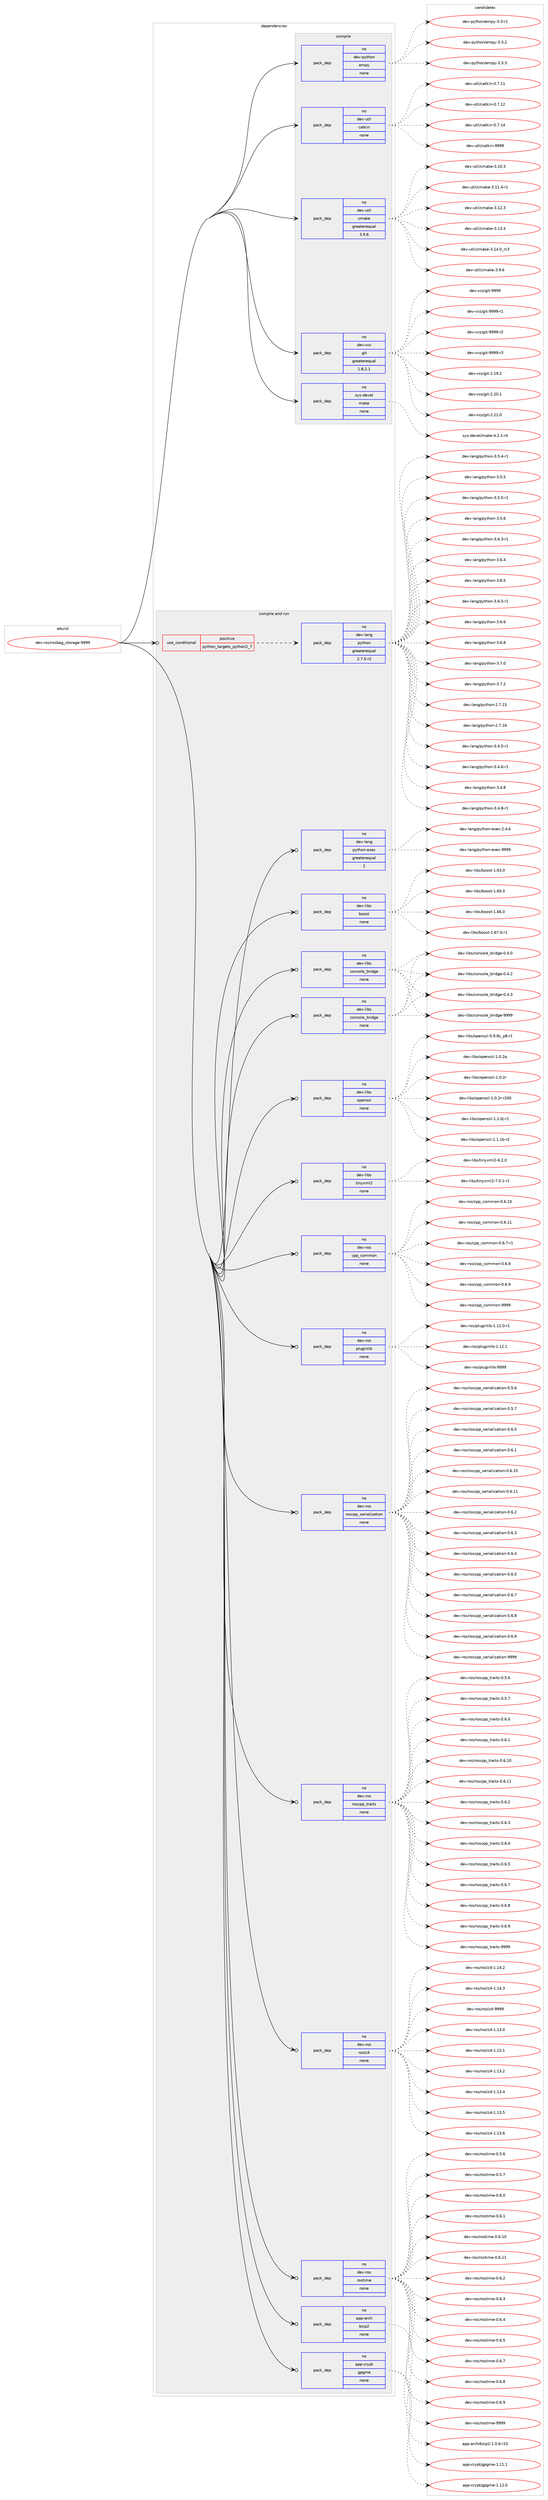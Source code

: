 digraph prolog {

# *************
# Graph options
# *************

newrank=true;
concentrate=true;
compound=true;
graph [rankdir=LR,fontname=Helvetica,fontsize=10,ranksep=1.5];#, ranksep=2.5, nodesep=0.2];
edge  [arrowhead=vee];
node  [fontname=Helvetica,fontsize=10];

# **********
# The ebuild
# **********

subgraph cluster_leftcol {
color=gray;
rank=same;
label=<<i>ebuild</i>>;
id [label="dev-ros/rosbag_storage-9999", color=red, width=4, href="../dev-ros/rosbag_storage-9999.svg"];
}

# ****************
# The dependencies
# ****************

subgraph cluster_midcol {
color=gray;
label=<<i>dependencies</i>>;
subgraph cluster_compile {
fillcolor="#eeeeee";
style=filled;
label=<<i>compile</i>>;
subgraph pack1050766 {
dependency1463818 [label=<<TABLE BORDER="0" CELLBORDER="1" CELLSPACING="0" CELLPADDING="4" WIDTH="220"><TR><TD ROWSPAN="6" CELLPADDING="30">pack_dep</TD></TR><TR><TD WIDTH="110">no</TD></TR><TR><TD>dev-python</TD></TR><TR><TD>empy</TD></TR><TR><TD>none</TD></TR><TR><TD></TD></TR></TABLE>>, shape=none, color=blue];
}
id:e -> dependency1463818:w [weight=20,style="solid",arrowhead="vee"];
subgraph pack1050767 {
dependency1463819 [label=<<TABLE BORDER="0" CELLBORDER="1" CELLSPACING="0" CELLPADDING="4" WIDTH="220"><TR><TD ROWSPAN="6" CELLPADDING="30">pack_dep</TD></TR><TR><TD WIDTH="110">no</TD></TR><TR><TD>dev-util</TD></TR><TR><TD>catkin</TD></TR><TR><TD>none</TD></TR><TR><TD></TD></TR></TABLE>>, shape=none, color=blue];
}
id:e -> dependency1463819:w [weight=20,style="solid",arrowhead="vee"];
subgraph pack1050768 {
dependency1463820 [label=<<TABLE BORDER="0" CELLBORDER="1" CELLSPACING="0" CELLPADDING="4" WIDTH="220"><TR><TD ROWSPAN="6" CELLPADDING="30">pack_dep</TD></TR><TR><TD WIDTH="110">no</TD></TR><TR><TD>dev-util</TD></TR><TR><TD>cmake</TD></TR><TR><TD>greaterequal</TD></TR><TR><TD>3.9.6</TD></TR></TABLE>>, shape=none, color=blue];
}
id:e -> dependency1463820:w [weight=20,style="solid",arrowhead="vee"];
subgraph pack1050769 {
dependency1463821 [label=<<TABLE BORDER="0" CELLBORDER="1" CELLSPACING="0" CELLPADDING="4" WIDTH="220"><TR><TD ROWSPAN="6" CELLPADDING="30">pack_dep</TD></TR><TR><TD WIDTH="110">no</TD></TR><TR><TD>dev-vcs</TD></TR><TR><TD>git</TD></TR><TR><TD>greaterequal</TD></TR><TR><TD>1.8.2.1</TD></TR></TABLE>>, shape=none, color=blue];
}
id:e -> dependency1463821:w [weight=20,style="solid",arrowhead="vee"];
subgraph pack1050770 {
dependency1463822 [label=<<TABLE BORDER="0" CELLBORDER="1" CELLSPACING="0" CELLPADDING="4" WIDTH="220"><TR><TD ROWSPAN="6" CELLPADDING="30">pack_dep</TD></TR><TR><TD WIDTH="110">no</TD></TR><TR><TD>sys-devel</TD></TR><TR><TD>make</TD></TR><TR><TD>none</TD></TR><TR><TD></TD></TR></TABLE>>, shape=none, color=blue];
}
id:e -> dependency1463822:w [weight=20,style="solid",arrowhead="vee"];
}
subgraph cluster_compileandrun {
fillcolor="#eeeeee";
style=filled;
label=<<i>compile and run</i>>;
subgraph cond389662 {
dependency1463823 [label=<<TABLE BORDER="0" CELLBORDER="1" CELLSPACING="0" CELLPADDING="4"><TR><TD ROWSPAN="3" CELLPADDING="10">use_conditional</TD></TR><TR><TD>positive</TD></TR><TR><TD>python_targets_python2_7</TD></TR></TABLE>>, shape=none, color=red];
subgraph pack1050771 {
dependency1463824 [label=<<TABLE BORDER="0" CELLBORDER="1" CELLSPACING="0" CELLPADDING="4" WIDTH="220"><TR><TD ROWSPAN="6" CELLPADDING="30">pack_dep</TD></TR><TR><TD WIDTH="110">no</TD></TR><TR><TD>dev-lang</TD></TR><TR><TD>python</TD></TR><TR><TD>greaterequal</TD></TR><TR><TD>2.7.5-r2</TD></TR></TABLE>>, shape=none, color=blue];
}
dependency1463823:e -> dependency1463824:w [weight=20,style="dashed",arrowhead="vee"];
}
id:e -> dependency1463823:w [weight=20,style="solid",arrowhead="odotvee"];
subgraph pack1050772 {
dependency1463825 [label=<<TABLE BORDER="0" CELLBORDER="1" CELLSPACING="0" CELLPADDING="4" WIDTH="220"><TR><TD ROWSPAN="6" CELLPADDING="30">pack_dep</TD></TR><TR><TD WIDTH="110">no</TD></TR><TR><TD>app-arch</TD></TR><TR><TD>bzip2</TD></TR><TR><TD>none</TD></TR><TR><TD></TD></TR></TABLE>>, shape=none, color=blue];
}
id:e -> dependency1463825:w [weight=20,style="solid",arrowhead="odotvee"];
subgraph pack1050773 {
dependency1463826 [label=<<TABLE BORDER="0" CELLBORDER="1" CELLSPACING="0" CELLPADDING="4" WIDTH="220"><TR><TD ROWSPAN="6" CELLPADDING="30">pack_dep</TD></TR><TR><TD WIDTH="110">no</TD></TR><TR><TD>app-crypt</TD></TR><TR><TD>gpgme</TD></TR><TR><TD>none</TD></TR><TR><TD></TD></TR></TABLE>>, shape=none, color=blue];
}
id:e -> dependency1463826:w [weight=20,style="solid",arrowhead="odotvee"];
subgraph pack1050774 {
dependency1463827 [label=<<TABLE BORDER="0" CELLBORDER="1" CELLSPACING="0" CELLPADDING="4" WIDTH="220"><TR><TD ROWSPAN="6" CELLPADDING="30">pack_dep</TD></TR><TR><TD WIDTH="110">no</TD></TR><TR><TD>dev-lang</TD></TR><TR><TD>python-exec</TD></TR><TR><TD>greaterequal</TD></TR><TR><TD>2</TD></TR></TABLE>>, shape=none, color=blue];
}
id:e -> dependency1463827:w [weight=20,style="solid",arrowhead="odotvee"];
subgraph pack1050775 {
dependency1463828 [label=<<TABLE BORDER="0" CELLBORDER="1" CELLSPACING="0" CELLPADDING="4" WIDTH="220"><TR><TD ROWSPAN="6" CELLPADDING="30">pack_dep</TD></TR><TR><TD WIDTH="110">no</TD></TR><TR><TD>dev-libs</TD></TR><TR><TD>boost</TD></TR><TR><TD>none</TD></TR><TR><TD></TD></TR></TABLE>>, shape=none, color=blue];
}
id:e -> dependency1463828:w [weight=20,style="solid",arrowhead="odotvee"];
subgraph pack1050776 {
dependency1463829 [label=<<TABLE BORDER="0" CELLBORDER="1" CELLSPACING="0" CELLPADDING="4" WIDTH="220"><TR><TD ROWSPAN="6" CELLPADDING="30">pack_dep</TD></TR><TR><TD WIDTH="110">no</TD></TR><TR><TD>dev-libs</TD></TR><TR><TD>console_bridge</TD></TR><TR><TD>none</TD></TR><TR><TD></TD></TR></TABLE>>, shape=none, color=blue];
}
id:e -> dependency1463829:w [weight=20,style="solid",arrowhead="odotvee"];
subgraph pack1050777 {
dependency1463830 [label=<<TABLE BORDER="0" CELLBORDER="1" CELLSPACING="0" CELLPADDING="4" WIDTH="220"><TR><TD ROWSPAN="6" CELLPADDING="30">pack_dep</TD></TR><TR><TD WIDTH="110">no</TD></TR><TR><TD>dev-libs</TD></TR><TR><TD>console_bridge</TD></TR><TR><TD>none</TD></TR><TR><TD></TD></TR></TABLE>>, shape=none, color=blue];
}
id:e -> dependency1463830:w [weight=20,style="solid",arrowhead="odotvee"];
subgraph pack1050778 {
dependency1463831 [label=<<TABLE BORDER="0" CELLBORDER="1" CELLSPACING="0" CELLPADDING="4" WIDTH="220"><TR><TD ROWSPAN="6" CELLPADDING="30">pack_dep</TD></TR><TR><TD WIDTH="110">no</TD></TR><TR><TD>dev-libs</TD></TR><TR><TD>openssl</TD></TR><TR><TD>none</TD></TR><TR><TD></TD></TR></TABLE>>, shape=none, color=blue];
}
id:e -> dependency1463831:w [weight=20,style="solid",arrowhead="odotvee"];
subgraph pack1050779 {
dependency1463832 [label=<<TABLE BORDER="0" CELLBORDER="1" CELLSPACING="0" CELLPADDING="4" WIDTH="220"><TR><TD ROWSPAN="6" CELLPADDING="30">pack_dep</TD></TR><TR><TD WIDTH="110">no</TD></TR><TR><TD>dev-libs</TD></TR><TR><TD>tinyxml2</TD></TR><TR><TD>none</TD></TR><TR><TD></TD></TR></TABLE>>, shape=none, color=blue];
}
id:e -> dependency1463832:w [weight=20,style="solid",arrowhead="odotvee"];
subgraph pack1050780 {
dependency1463833 [label=<<TABLE BORDER="0" CELLBORDER="1" CELLSPACING="0" CELLPADDING="4" WIDTH="220"><TR><TD ROWSPAN="6" CELLPADDING="30">pack_dep</TD></TR><TR><TD WIDTH="110">no</TD></TR><TR><TD>dev-ros</TD></TR><TR><TD>cpp_common</TD></TR><TR><TD>none</TD></TR><TR><TD></TD></TR></TABLE>>, shape=none, color=blue];
}
id:e -> dependency1463833:w [weight=20,style="solid",arrowhead="odotvee"];
subgraph pack1050781 {
dependency1463834 [label=<<TABLE BORDER="0" CELLBORDER="1" CELLSPACING="0" CELLPADDING="4" WIDTH="220"><TR><TD ROWSPAN="6" CELLPADDING="30">pack_dep</TD></TR><TR><TD WIDTH="110">no</TD></TR><TR><TD>dev-ros</TD></TR><TR><TD>pluginlib</TD></TR><TR><TD>none</TD></TR><TR><TD></TD></TR></TABLE>>, shape=none, color=blue];
}
id:e -> dependency1463834:w [weight=20,style="solid",arrowhead="odotvee"];
subgraph pack1050782 {
dependency1463835 [label=<<TABLE BORDER="0" CELLBORDER="1" CELLSPACING="0" CELLPADDING="4" WIDTH="220"><TR><TD ROWSPAN="6" CELLPADDING="30">pack_dep</TD></TR><TR><TD WIDTH="110">no</TD></TR><TR><TD>dev-ros</TD></TR><TR><TD>roscpp_serialization</TD></TR><TR><TD>none</TD></TR><TR><TD></TD></TR></TABLE>>, shape=none, color=blue];
}
id:e -> dependency1463835:w [weight=20,style="solid",arrowhead="odotvee"];
subgraph pack1050783 {
dependency1463836 [label=<<TABLE BORDER="0" CELLBORDER="1" CELLSPACING="0" CELLPADDING="4" WIDTH="220"><TR><TD ROWSPAN="6" CELLPADDING="30">pack_dep</TD></TR><TR><TD WIDTH="110">no</TD></TR><TR><TD>dev-ros</TD></TR><TR><TD>roscpp_traits</TD></TR><TR><TD>none</TD></TR><TR><TD></TD></TR></TABLE>>, shape=none, color=blue];
}
id:e -> dependency1463836:w [weight=20,style="solid",arrowhead="odotvee"];
subgraph pack1050784 {
dependency1463837 [label=<<TABLE BORDER="0" CELLBORDER="1" CELLSPACING="0" CELLPADDING="4" WIDTH="220"><TR><TD ROWSPAN="6" CELLPADDING="30">pack_dep</TD></TR><TR><TD WIDTH="110">no</TD></TR><TR><TD>dev-ros</TD></TR><TR><TD>roslz4</TD></TR><TR><TD>none</TD></TR><TR><TD></TD></TR></TABLE>>, shape=none, color=blue];
}
id:e -> dependency1463837:w [weight=20,style="solid",arrowhead="odotvee"];
subgraph pack1050785 {
dependency1463838 [label=<<TABLE BORDER="0" CELLBORDER="1" CELLSPACING="0" CELLPADDING="4" WIDTH="220"><TR><TD ROWSPAN="6" CELLPADDING="30">pack_dep</TD></TR><TR><TD WIDTH="110">no</TD></TR><TR><TD>dev-ros</TD></TR><TR><TD>rostime</TD></TR><TR><TD>none</TD></TR><TR><TD></TD></TR></TABLE>>, shape=none, color=blue];
}
id:e -> dependency1463838:w [weight=20,style="solid",arrowhead="odotvee"];
}
subgraph cluster_run {
fillcolor="#eeeeee";
style=filled;
label=<<i>run</i>>;
}
}

# **************
# The candidates
# **************

subgraph cluster_choices {
rank=same;
color=gray;
label=<<i>candidates</i>>;

subgraph choice1050766 {
color=black;
nodesep=1;
choice1001011184511212111610411111047101109112121455146514511449 [label="dev-python/empy-3.3-r1", color=red, width=4,href="../dev-python/empy-3.3-r1.svg"];
choice1001011184511212111610411111047101109112121455146514650 [label="dev-python/empy-3.3.2", color=red, width=4,href="../dev-python/empy-3.3.2.svg"];
choice1001011184511212111610411111047101109112121455146514651 [label="dev-python/empy-3.3.3", color=red, width=4,href="../dev-python/empy-3.3.3.svg"];
dependency1463818:e -> choice1001011184511212111610411111047101109112121455146514511449:w [style=dotted,weight="100"];
dependency1463818:e -> choice1001011184511212111610411111047101109112121455146514650:w [style=dotted,weight="100"];
dependency1463818:e -> choice1001011184511212111610411111047101109112121455146514651:w [style=dotted,weight="100"];
}
subgraph choice1050767 {
color=black;
nodesep=1;
choice1001011184511711610510847999711610710511045484655464949 [label="dev-util/catkin-0.7.11", color=red, width=4,href="../dev-util/catkin-0.7.11.svg"];
choice1001011184511711610510847999711610710511045484655464950 [label="dev-util/catkin-0.7.12", color=red, width=4,href="../dev-util/catkin-0.7.12.svg"];
choice1001011184511711610510847999711610710511045484655464952 [label="dev-util/catkin-0.7.14", color=red, width=4,href="../dev-util/catkin-0.7.14.svg"];
choice100101118451171161051084799971161071051104557575757 [label="dev-util/catkin-9999", color=red, width=4,href="../dev-util/catkin-9999.svg"];
dependency1463819:e -> choice1001011184511711610510847999711610710511045484655464949:w [style=dotted,weight="100"];
dependency1463819:e -> choice1001011184511711610510847999711610710511045484655464950:w [style=dotted,weight="100"];
dependency1463819:e -> choice1001011184511711610510847999711610710511045484655464952:w [style=dotted,weight="100"];
dependency1463819:e -> choice100101118451171161051084799971161071051104557575757:w [style=dotted,weight="100"];
}
subgraph choice1050768 {
color=black;
nodesep=1;
choice1001011184511711610510847991099710710145514649484651 [label="dev-util/cmake-3.10.3", color=red, width=4,href="../dev-util/cmake-3.10.3.svg"];
choice10010111845117116105108479910997107101455146494946524511449 [label="dev-util/cmake-3.11.4-r1", color=red, width=4,href="../dev-util/cmake-3.11.4-r1.svg"];
choice1001011184511711610510847991099710710145514649504651 [label="dev-util/cmake-3.12.3", color=red, width=4,href="../dev-util/cmake-3.12.3.svg"];
choice1001011184511711610510847991099710710145514649514652 [label="dev-util/cmake-3.13.4", color=red, width=4,href="../dev-util/cmake-3.13.4.svg"];
choice1001011184511711610510847991099710710145514649524648951149951 [label="dev-util/cmake-3.14.0_rc3", color=red, width=4,href="../dev-util/cmake-3.14.0_rc3.svg"];
choice10010111845117116105108479910997107101455146574654 [label="dev-util/cmake-3.9.6", color=red, width=4,href="../dev-util/cmake-3.9.6.svg"];
dependency1463820:e -> choice1001011184511711610510847991099710710145514649484651:w [style=dotted,weight="100"];
dependency1463820:e -> choice10010111845117116105108479910997107101455146494946524511449:w [style=dotted,weight="100"];
dependency1463820:e -> choice1001011184511711610510847991099710710145514649504651:w [style=dotted,weight="100"];
dependency1463820:e -> choice1001011184511711610510847991099710710145514649514652:w [style=dotted,weight="100"];
dependency1463820:e -> choice1001011184511711610510847991099710710145514649524648951149951:w [style=dotted,weight="100"];
dependency1463820:e -> choice10010111845117116105108479910997107101455146574654:w [style=dotted,weight="100"];
}
subgraph choice1050769 {
color=black;
nodesep=1;
choice10010111845118991154710310511645504649574650 [label="dev-vcs/git-2.19.2", color=red, width=4,href="../dev-vcs/git-2.19.2.svg"];
choice10010111845118991154710310511645504650484649 [label="dev-vcs/git-2.20.1", color=red, width=4,href="../dev-vcs/git-2.20.1.svg"];
choice10010111845118991154710310511645504650494648 [label="dev-vcs/git-2.21.0", color=red, width=4,href="../dev-vcs/git-2.21.0.svg"];
choice1001011184511899115471031051164557575757 [label="dev-vcs/git-9999", color=red, width=4,href="../dev-vcs/git-9999.svg"];
choice10010111845118991154710310511645575757574511449 [label="dev-vcs/git-9999-r1", color=red, width=4,href="../dev-vcs/git-9999-r1.svg"];
choice10010111845118991154710310511645575757574511450 [label="dev-vcs/git-9999-r2", color=red, width=4,href="../dev-vcs/git-9999-r2.svg"];
choice10010111845118991154710310511645575757574511451 [label="dev-vcs/git-9999-r3", color=red, width=4,href="../dev-vcs/git-9999-r3.svg"];
dependency1463821:e -> choice10010111845118991154710310511645504649574650:w [style=dotted,weight="100"];
dependency1463821:e -> choice10010111845118991154710310511645504650484649:w [style=dotted,weight="100"];
dependency1463821:e -> choice10010111845118991154710310511645504650494648:w [style=dotted,weight="100"];
dependency1463821:e -> choice1001011184511899115471031051164557575757:w [style=dotted,weight="100"];
dependency1463821:e -> choice10010111845118991154710310511645575757574511449:w [style=dotted,weight="100"];
dependency1463821:e -> choice10010111845118991154710310511645575757574511450:w [style=dotted,weight="100"];
dependency1463821:e -> choice10010111845118991154710310511645575757574511451:w [style=dotted,weight="100"];
}
subgraph choice1050770 {
color=black;
nodesep=1;
choice1151211154510010111810110847109971071014552465046494511452 [label="sys-devel/make-4.2.1-r4", color=red, width=4,href="../sys-devel/make-4.2.1-r4.svg"];
dependency1463822:e -> choice1151211154510010111810110847109971071014552465046494511452:w [style=dotted,weight="100"];
}
subgraph choice1050771 {
color=black;
nodesep=1;
choice10010111845108971101034711212111610411111045504655464953 [label="dev-lang/python-2.7.15", color=red, width=4,href="../dev-lang/python-2.7.15.svg"];
choice10010111845108971101034711212111610411111045504655464954 [label="dev-lang/python-2.7.16", color=red, width=4,href="../dev-lang/python-2.7.16.svg"];
choice1001011184510897110103471121211161041111104551465246534511449 [label="dev-lang/python-3.4.5-r1", color=red, width=4,href="../dev-lang/python-3.4.5-r1.svg"];
choice1001011184510897110103471121211161041111104551465246544511449 [label="dev-lang/python-3.4.6-r1", color=red, width=4,href="../dev-lang/python-3.4.6-r1.svg"];
choice100101118451089711010347112121116104111110455146524656 [label="dev-lang/python-3.4.8", color=red, width=4,href="../dev-lang/python-3.4.8.svg"];
choice1001011184510897110103471121211161041111104551465246564511449 [label="dev-lang/python-3.4.8-r1", color=red, width=4,href="../dev-lang/python-3.4.8-r1.svg"];
choice1001011184510897110103471121211161041111104551465346524511449 [label="dev-lang/python-3.5.4-r1", color=red, width=4,href="../dev-lang/python-3.5.4-r1.svg"];
choice100101118451089711010347112121116104111110455146534653 [label="dev-lang/python-3.5.5", color=red, width=4,href="../dev-lang/python-3.5.5.svg"];
choice1001011184510897110103471121211161041111104551465346534511449 [label="dev-lang/python-3.5.5-r1", color=red, width=4,href="../dev-lang/python-3.5.5-r1.svg"];
choice100101118451089711010347112121116104111110455146534654 [label="dev-lang/python-3.5.6", color=red, width=4,href="../dev-lang/python-3.5.6.svg"];
choice1001011184510897110103471121211161041111104551465446514511449 [label="dev-lang/python-3.6.3-r1", color=red, width=4,href="../dev-lang/python-3.6.3-r1.svg"];
choice100101118451089711010347112121116104111110455146544652 [label="dev-lang/python-3.6.4", color=red, width=4,href="../dev-lang/python-3.6.4.svg"];
choice100101118451089711010347112121116104111110455146544653 [label="dev-lang/python-3.6.5", color=red, width=4,href="../dev-lang/python-3.6.5.svg"];
choice1001011184510897110103471121211161041111104551465446534511449 [label="dev-lang/python-3.6.5-r1", color=red, width=4,href="../dev-lang/python-3.6.5-r1.svg"];
choice100101118451089711010347112121116104111110455146544654 [label="dev-lang/python-3.6.6", color=red, width=4,href="../dev-lang/python-3.6.6.svg"];
choice100101118451089711010347112121116104111110455146544656 [label="dev-lang/python-3.6.8", color=red, width=4,href="../dev-lang/python-3.6.8.svg"];
choice100101118451089711010347112121116104111110455146554648 [label="dev-lang/python-3.7.0", color=red, width=4,href="../dev-lang/python-3.7.0.svg"];
choice100101118451089711010347112121116104111110455146554650 [label="dev-lang/python-3.7.2", color=red, width=4,href="../dev-lang/python-3.7.2.svg"];
dependency1463824:e -> choice10010111845108971101034711212111610411111045504655464953:w [style=dotted,weight="100"];
dependency1463824:e -> choice10010111845108971101034711212111610411111045504655464954:w [style=dotted,weight="100"];
dependency1463824:e -> choice1001011184510897110103471121211161041111104551465246534511449:w [style=dotted,weight="100"];
dependency1463824:e -> choice1001011184510897110103471121211161041111104551465246544511449:w [style=dotted,weight="100"];
dependency1463824:e -> choice100101118451089711010347112121116104111110455146524656:w [style=dotted,weight="100"];
dependency1463824:e -> choice1001011184510897110103471121211161041111104551465246564511449:w [style=dotted,weight="100"];
dependency1463824:e -> choice1001011184510897110103471121211161041111104551465346524511449:w [style=dotted,weight="100"];
dependency1463824:e -> choice100101118451089711010347112121116104111110455146534653:w [style=dotted,weight="100"];
dependency1463824:e -> choice1001011184510897110103471121211161041111104551465346534511449:w [style=dotted,weight="100"];
dependency1463824:e -> choice100101118451089711010347112121116104111110455146534654:w [style=dotted,weight="100"];
dependency1463824:e -> choice1001011184510897110103471121211161041111104551465446514511449:w [style=dotted,weight="100"];
dependency1463824:e -> choice100101118451089711010347112121116104111110455146544652:w [style=dotted,weight="100"];
dependency1463824:e -> choice100101118451089711010347112121116104111110455146544653:w [style=dotted,weight="100"];
dependency1463824:e -> choice1001011184510897110103471121211161041111104551465446534511449:w [style=dotted,weight="100"];
dependency1463824:e -> choice100101118451089711010347112121116104111110455146544654:w [style=dotted,weight="100"];
dependency1463824:e -> choice100101118451089711010347112121116104111110455146544656:w [style=dotted,weight="100"];
dependency1463824:e -> choice100101118451089711010347112121116104111110455146554648:w [style=dotted,weight="100"];
dependency1463824:e -> choice100101118451089711010347112121116104111110455146554650:w [style=dotted,weight="100"];
}
subgraph choice1050772 {
color=black;
nodesep=1;
choice97112112459711499104479812210511250454946484654451144948 [label="app-arch/bzip2-1.0.6-r10", color=red, width=4,href="../app-arch/bzip2-1.0.6-r10.svg"];
dependency1463825:e -> choice97112112459711499104479812210511250454946484654451144948:w [style=dotted,weight="100"];
}
subgraph choice1050773 {
color=black;
nodesep=1;
choice9711211245991141211121164710311210310910145494649494649 [label="app-crypt/gpgme-1.11.1", color=red, width=4,href="../app-crypt/gpgme-1.11.1.svg"];
choice9711211245991141211121164710311210310910145494649504648 [label="app-crypt/gpgme-1.12.0", color=red, width=4,href="../app-crypt/gpgme-1.12.0.svg"];
dependency1463826:e -> choice9711211245991141211121164710311210310910145494649494649:w [style=dotted,weight="100"];
dependency1463826:e -> choice9711211245991141211121164710311210310910145494649504648:w [style=dotted,weight="100"];
}
subgraph choice1050774 {
color=black;
nodesep=1;
choice1001011184510897110103471121211161041111104510112010199455046524654 [label="dev-lang/python-exec-2.4.6", color=red, width=4,href="../dev-lang/python-exec-2.4.6.svg"];
choice10010111845108971101034711212111610411111045101120101994557575757 [label="dev-lang/python-exec-9999", color=red, width=4,href="../dev-lang/python-exec-9999.svg"];
dependency1463827:e -> choice1001011184510897110103471121211161041111104510112010199455046524654:w [style=dotted,weight="100"];
dependency1463827:e -> choice10010111845108971101034711212111610411111045101120101994557575757:w [style=dotted,weight="100"];
}
subgraph choice1050775 {
color=black;
nodesep=1;
choice1001011184510810598115479811111111511645494654514648 [label="dev-libs/boost-1.63.0", color=red, width=4,href="../dev-libs/boost-1.63.0.svg"];
choice1001011184510810598115479811111111511645494654534648 [label="dev-libs/boost-1.65.0", color=red, width=4,href="../dev-libs/boost-1.65.0.svg"];
choice1001011184510810598115479811111111511645494654544648 [label="dev-libs/boost-1.66.0", color=red, width=4,href="../dev-libs/boost-1.66.0.svg"];
choice10010111845108105981154798111111115116454946545546484511449 [label="dev-libs/boost-1.67.0-r1", color=red, width=4,href="../dev-libs/boost-1.67.0-r1.svg"];
dependency1463828:e -> choice1001011184510810598115479811111111511645494654514648:w [style=dotted,weight="100"];
dependency1463828:e -> choice1001011184510810598115479811111111511645494654534648:w [style=dotted,weight="100"];
dependency1463828:e -> choice1001011184510810598115479811111111511645494654544648:w [style=dotted,weight="100"];
dependency1463828:e -> choice10010111845108105981154798111111115116454946545546484511449:w [style=dotted,weight="100"];
}
subgraph choice1050776 {
color=black;
nodesep=1;
choice100101118451081059811547991111101151111081019598114105100103101454846524648 [label="dev-libs/console_bridge-0.4.0", color=red, width=4,href="../dev-libs/console_bridge-0.4.0.svg"];
choice100101118451081059811547991111101151111081019598114105100103101454846524650 [label="dev-libs/console_bridge-0.4.2", color=red, width=4,href="../dev-libs/console_bridge-0.4.2.svg"];
choice100101118451081059811547991111101151111081019598114105100103101454846524651 [label="dev-libs/console_bridge-0.4.3", color=red, width=4,href="../dev-libs/console_bridge-0.4.3.svg"];
choice1001011184510810598115479911111011511110810195981141051001031014557575757 [label="dev-libs/console_bridge-9999", color=red, width=4,href="../dev-libs/console_bridge-9999.svg"];
dependency1463829:e -> choice100101118451081059811547991111101151111081019598114105100103101454846524648:w [style=dotted,weight="100"];
dependency1463829:e -> choice100101118451081059811547991111101151111081019598114105100103101454846524650:w [style=dotted,weight="100"];
dependency1463829:e -> choice100101118451081059811547991111101151111081019598114105100103101454846524651:w [style=dotted,weight="100"];
dependency1463829:e -> choice1001011184510810598115479911111011511110810195981141051001031014557575757:w [style=dotted,weight="100"];
}
subgraph choice1050777 {
color=black;
nodesep=1;
choice100101118451081059811547991111101151111081019598114105100103101454846524648 [label="dev-libs/console_bridge-0.4.0", color=red, width=4,href="../dev-libs/console_bridge-0.4.0.svg"];
choice100101118451081059811547991111101151111081019598114105100103101454846524650 [label="dev-libs/console_bridge-0.4.2", color=red, width=4,href="../dev-libs/console_bridge-0.4.2.svg"];
choice100101118451081059811547991111101151111081019598114105100103101454846524651 [label="dev-libs/console_bridge-0.4.3", color=red, width=4,href="../dev-libs/console_bridge-0.4.3.svg"];
choice1001011184510810598115479911111011511110810195981141051001031014557575757 [label="dev-libs/console_bridge-9999", color=red, width=4,href="../dev-libs/console_bridge-9999.svg"];
dependency1463830:e -> choice100101118451081059811547991111101151111081019598114105100103101454846524648:w [style=dotted,weight="100"];
dependency1463830:e -> choice100101118451081059811547991111101151111081019598114105100103101454846524650:w [style=dotted,weight="100"];
dependency1463830:e -> choice100101118451081059811547991111101151111081019598114105100103101454846524651:w [style=dotted,weight="100"];
dependency1463830:e -> choice1001011184510810598115479911111011511110810195981141051001031014557575757:w [style=dotted,weight="100"];
}
subgraph choice1050778 {
color=black;
nodesep=1;
choice10010111845108105981154711111210111011511510845484657465612295112564511449 [label="dev-libs/openssl-0.9.8z_p8-r1", color=red, width=4,href="../dev-libs/openssl-0.9.8z_p8-r1.svg"];
choice100101118451081059811547111112101110115115108454946484650113 [label="dev-libs/openssl-1.0.2q", color=red, width=4,href="../dev-libs/openssl-1.0.2q.svg"];
choice100101118451081059811547111112101110115115108454946484650114 [label="dev-libs/openssl-1.0.2r", color=red, width=4,href="../dev-libs/openssl-1.0.2r.svg"];
choice10010111845108105981154711111210111011511510845494648465011445114504848 [label="dev-libs/openssl-1.0.2r-r200", color=red, width=4,href="../dev-libs/openssl-1.0.2r-r200.svg"];
choice1001011184510810598115471111121011101151151084549464946481064511449 [label="dev-libs/openssl-1.1.0j-r1", color=red, width=4,href="../dev-libs/openssl-1.1.0j-r1.svg"];
choice100101118451081059811547111112101110115115108454946494649984511450 [label="dev-libs/openssl-1.1.1b-r2", color=red, width=4,href="../dev-libs/openssl-1.1.1b-r2.svg"];
dependency1463831:e -> choice10010111845108105981154711111210111011511510845484657465612295112564511449:w [style=dotted,weight="100"];
dependency1463831:e -> choice100101118451081059811547111112101110115115108454946484650113:w [style=dotted,weight="100"];
dependency1463831:e -> choice100101118451081059811547111112101110115115108454946484650114:w [style=dotted,weight="100"];
dependency1463831:e -> choice10010111845108105981154711111210111011511510845494648465011445114504848:w [style=dotted,weight="100"];
dependency1463831:e -> choice1001011184510810598115471111121011101151151084549464946481064511449:w [style=dotted,weight="100"];
dependency1463831:e -> choice100101118451081059811547111112101110115115108454946494649984511450:w [style=dotted,weight="100"];
}
subgraph choice1050779 {
color=black;
nodesep=1;
choice10010111845108105981154711610511012112010910850455446504648 [label="dev-libs/tinyxml2-6.2.0", color=red, width=4,href="../dev-libs/tinyxml2-6.2.0.svg"];
choice100101118451081059811547116105110121120109108504555464846494511449 [label="dev-libs/tinyxml2-7.0.1-r1", color=red, width=4,href="../dev-libs/tinyxml2-7.0.1-r1.svg"];
dependency1463832:e -> choice10010111845108105981154711610511012112010910850455446504648:w [style=dotted,weight="100"];
dependency1463832:e -> choice100101118451081059811547116105110121120109108504555464846494511449:w [style=dotted,weight="100"];
}
subgraph choice1050780 {
color=black;
nodesep=1;
choice100101118451141111154799112112959911110910911111045484654464948 [label="dev-ros/cpp_common-0.6.10", color=red, width=4,href="../dev-ros/cpp_common-0.6.10.svg"];
choice100101118451141111154799112112959911110910911111045484654464949 [label="dev-ros/cpp_common-0.6.11", color=red, width=4,href="../dev-ros/cpp_common-0.6.11.svg"];
choice10010111845114111115479911211295991111091091111104548465446554511449 [label="dev-ros/cpp_common-0.6.7-r1", color=red, width=4,href="../dev-ros/cpp_common-0.6.7-r1.svg"];
choice1001011184511411111547991121129599111109109111110454846544656 [label="dev-ros/cpp_common-0.6.8", color=red, width=4,href="../dev-ros/cpp_common-0.6.8.svg"];
choice1001011184511411111547991121129599111109109111110454846544657 [label="dev-ros/cpp_common-0.6.9", color=red, width=4,href="../dev-ros/cpp_common-0.6.9.svg"];
choice10010111845114111115479911211295991111091091111104557575757 [label="dev-ros/cpp_common-9999", color=red, width=4,href="../dev-ros/cpp_common-9999.svg"];
dependency1463833:e -> choice100101118451141111154799112112959911110910911111045484654464948:w [style=dotted,weight="100"];
dependency1463833:e -> choice100101118451141111154799112112959911110910911111045484654464949:w [style=dotted,weight="100"];
dependency1463833:e -> choice10010111845114111115479911211295991111091091111104548465446554511449:w [style=dotted,weight="100"];
dependency1463833:e -> choice1001011184511411111547991121129599111109109111110454846544656:w [style=dotted,weight="100"];
dependency1463833:e -> choice1001011184511411111547991121129599111109109111110454846544657:w [style=dotted,weight="100"];
dependency1463833:e -> choice10010111845114111115479911211295991111091091111104557575757:w [style=dotted,weight="100"];
}
subgraph choice1050781 {
color=black;
nodesep=1;
choice100101118451141111154711210811710310511010810598454946495046484511449 [label="dev-ros/pluginlib-1.12.0-r1", color=red, width=4,href="../dev-ros/pluginlib-1.12.0-r1.svg"];
choice10010111845114111115471121081171031051101081059845494649504649 [label="dev-ros/pluginlib-1.12.1", color=red, width=4,href="../dev-ros/pluginlib-1.12.1.svg"];
choice1001011184511411111547112108117103105110108105984557575757 [label="dev-ros/pluginlib-9999", color=red, width=4,href="../dev-ros/pluginlib-9999.svg"];
dependency1463834:e -> choice100101118451141111154711210811710310511010810598454946495046484511449:w [style=dotted,weight="100"];
dependency1463834:e -> choice10010111845114111115471121081171031051101081059845494649504649:w [style=dotted,weight="100"];
dependency1463834:e -> choice1001011184511411111547112108117103105110108105984557575757:w [style=dotted,weight="100"];
}
subgraph choice1050782 {
color=black;
nodesep=1;
choice100101118451141111154711411111599112112951151011141059710810512297116105111110454846534654 [label="dev-ros/roscpp_serialization-0.5.6", color=red, width=4,href="../dev-ros/roscpp_serialization-0.5.6.svg"];
choice100101118451141111154711411111599112112951151011141059710810512297116105111110454846534655 [label="dev-ros/roscpp_serialization-0.5.7", color=red, width=4,href="../dev-ros/roscpp_serialization-0.5.7.svg"];
choice100101118451141111154711411111599112112951151011141059710810512297116105111110454846544648 [label="dev-ros/roscpp_serialization-0.6.0", color=red, width=4,href="../dev-ros/roscpp_serialization-0.6.0.svg"];
choice100101118451141111154711411111599112112951151011141059710810512297116105111110454846544649 [label="dev-ros/roscpp_serialization-0.6.1", color=red, width=4,href="../dev-ros/roscpp_serialization-0.6.1.svg"];
choice10010111845114111115471141111159911211295115101114105971081051229711610511111045484654464948 [label="dev-ros/roscpp_serialization-0.6.10", color=red, width=4,href="../dev-ros/roscpp_serialization-0.6.10.svg"];
choice10010111845114111115471141111159911211295115101114105971081051229711610511111045484654464949 [label="dev-ros/roscpp_serialization-0.6.11", color=red, width=4,href="../dev-ros/roscpp_serialization-0.6.11.svg"];
choice100101118451141111154711411111599112112951151011141059710810512297116105111110454846544650 [label="dev-ros/roscpp_serialization-0.6.2", color=red, width=4,href="../dev-ros/roscpp_serialization-0.6.2.svg"];
choice100101118451141111154711411111599112112951151011141059710810512297116105111110454846544651 [label="dev-ros/roscpp_serialization-0.6.3", color=red, width=4,href="../dev-ros/roscpp_serialization-0.6.3.svg"];
choice100101118451141111154711411111599112112951151011141059710810512297116105111110454846544652 [label="dev-ros/roscpp_serialization-0.6.4", color=red, width=4,href="../dev-ros/roscpp_serialization-0.6.4.svg"];
choice100101118451141111154711411111599112112951151011141059710810512297116105111110454846544653 [label="dev-ros/roscpp_serialization-0.6.5", color=red, width=4,href="../dev-ros/roscpp_serialization-0.6.5.svg"];
choice100101118451141111154711411111599112112951151011141059710810512297116105111110454846544655 [label="dev-ros/roscpp_serialization-0.6.7", color=red, width=4,href="../dev-ros/roscpp_serialization-0.6.7.svg"];
choice100101118451141111154711411111599112112951151011141059710810512297116105111110454846544656 [label="dev-ros/roscpp_serialization-0.6.8", color=red, width=4,href="../dev-ros/roscpp_serialization-0.6.8.svg"];
choice100101118451141111154711411111599112112951151011141059710810512297116105111110454846544657 [label="dev-ros/roscpp_serialization-0.6.9", color=red, width=4,href="../dev-ros/roscpp_serialization-0.6.9.svg"];
choice1001011184511411111547114111115991121129511510111410597108105122971161051111104557575757 [label="dev-ros/roscpp_serialization-9999", color=red, width=4,href="../dev-ros/roscpp_serialization-9999.svg"];
dependency1463835:e -> choice100101118451141111154711411111599112112951151011141059710810512297116105111110454846534654:w [style=dotted,weight="100"];
dependency1463835:e -> choice100101118451141111154711411111599112112951151011141059710810512297116105111110454846534655:w [style=dotted,weight="100"];
dependency1463835:e -> choice100101118451141111154711411111599112112951151011141059710810512297116105111110454846544648:w [style=dotted,weight="100"];
dependency1463835:e -> choice100101118451141111154711411111599112112951151011141059710810512297116105111110454846544649:w [style=dotted,weight="100"];
dependency1463835:e -> choice10010111845114111115471141111159911211295115101114105971081051229711610511111045484654464948:w [style=dotted,weight="100"];
dependency1463835:e -> choice10010111845114111115471141111159911211295115101114105971081051229711610511111045484654464949:w [style=dotted,weight="100"];
dependency1463835:e -> choice100101118451141111154711411111599112112951151011141059710810512297116105111110454846544650:w [style=dotted,weight="100"];
dependency1463835:e -> choice100101118451141111154711411111599112112951151011141059710810512297116105111110454846544651:w [style=dotted,weight="100"];
dependency1463835:e -> choice100101118451141111154711411111599112112951151011141059710810512297116105111110454846544652:w [style=dotted,weight="100"];
dependency1463835:e -> choice100101118451141111154711411111599112112951151011141059710810512297116105111110454846544653:w [style=dotted,weight="100"];
dependency1463835:e -> choice100101118451141111154711411111599112112951151011141059710810512297116105111110454846544655:w [style=dotted,weight="100"];
dependency1463835:e -> choice100101118451141111154711411111599112112951151011141059710810512297116105111110454846544656:w [style=dotted,weight="100"];
dependency1463835:e -> choice100101118451141111154711411111599112112951151011141059710810512297116105111110454846544657:w [style=dotted,weight="100"];
dependency1463835:e -> choice1001011184511411111547114111115991121129511510111410597108105122971161051111104557575757:w [style=dotted,weight="100"];
}
subgraph choice1050783 {
color=black;
nodesep=1;
choice1001011184511411111547114111115991121129511611497105116115454846534654 [label="dev-ros/roscpp_traits-0.5.6", color=red, width=4,href="../dev-ros/roscpp_traits-0.5.6.svg"];
choice1001011184511411111547114111115991121129511611497105116115454846534655 [label="dev-ros/roscpp_traits-0.5.7", color=red, width=4,href="../dev-ros/roscpp_traits-0.5.7.svg"];
choice1001011184511411111547114111115991121129511611497105116115454846544648 [label="dev-ros/roscpp_traits-0.6.0", color=red, width=4,href="../dev-ros/roscpp_traits-0.6.0.svg"];
choice1001011184511411111547114111115991121129511611497105116115454846544649 [label="dev-ros/roscpp_traits-0.6.1", color=red, width=4,href="../dev-ros/roscpp_traits-0.6.1.svg"];
choice100101118451141111154711411111599112112951161149710511611545484654464948 [label="dev-ros/roscpp_traits-0.6.10", color=red, width=4,href="../dev-ros/roscpp_traits-0.6.10.svg"];
choice100101118451141111154711411111599112112951161149710511611545484654464949 [label="dev-ros/roscpp_traits-0.6.11", color=red, width=4,href="../dev-ros/roscpp_traits-0.6.11.svg"];
choice1001011184511411111547114111115991121129511611497105116115454846544650 [label="dev-ros/roscpp_traits-0.6.2", color=red, width=4,href="../dev-ros/roscpp_traits-0.6.2.svg"];
choice1001011184511411111547114111115991121129511611497105116115454846544651 [label="dev-ros/roscpp_traits-0.6.3", color=red, width=4,href="../dev-ros/roscpp_traits-0.6.3.svg"];
choice1001011184511411111547114111115991121129511611497105116115454846544652 [label="dev-ros/roscpp_traits-0.6.4", color=red, width=4,href="../dev-ros/roscpp_traits-0.6.4.svg"];
choice1001011184511411111547114111115991121129511611497105116115454846544653 [label="dev-ros/roscpp_traits-0.6.5", color=red, width=4,href="../dev-ros/roscpp_traits-0.6.5.svg"];
choice1001011184511411111547114111115991121129511611497105116115454846544655 [label="dev-ros/roscpp_traits-0.6.7", color=red, width=4,href="../dev-ros/roscpp_traits-0.6.7.svg"];
choice1001011184511411111547114111115991121129511611497105116115454846544656 [label="dev-ros/roscpp_traits-0.6.8", color=red, width=4,href="../dev-ros/roscpp_traits-0.6.8.svg"];
choice1001011184511411111547114111115991121129511611497105116115454846544657 [label="dev-ros/roscpp_traits-0.6.9", color=red, width=4,href="../dev-ros/roscpp_traits-0.6.9.svg"];
choice10010111845114111115471141111159911211295116114971051161154557575757 [label="dev-ros/roscpp_traits-9999", color=red, width=4,href="../dev-ros/roscpp_traits-9999.svg"];
dependency1463836:e -> choice1001011184511411111547114111115991121129511611497105116115454846534654:w [style=dotted,weight="100"];
dependency1463836:e -> choice1001011184511411111547114111115991121129511611497105116115454846534655:w [style=dotted,weight="100"];
dependency1463836:e -> choice1001011184511411111547114111115991121129511611497105116115454846544648:w [style=dotted,weight="100"];
dependency1463836:e -> choice1001011184511411111547114111115991121129511611497105116115454846544649:w [style=dotted,weight="100"];
dependency1463836:e -> choice100101118451141111154711411111599112112951161149710511611545484654464948:w [style=dotted,weight="100"];
dependency1463836:e -> choice100101118451141111154711411111599112112951161149710511611545484654464949:w [style=dotted,weight="100"];
dependency1463836:e -> choice1001011184511411111547114111115991121129511611497105116115454846544650:w [style=dotted,weight="100"];
dependency1463836:e -> choice1001011184511411111547114111115991121129511611497105116115454846544651:w [style=dotted,weight="100"];
dependency1463836:e -> choice1001011184511411111547114111115991121129511611497105116115454846544652:w [style=dotted,weight="100"];
dependency1463836:e -> choice1001011184511411111547114111115991121129511611497105116115454846544653:w [style=dotted,weight="100"];
dependency1463836:e -> choice1001011184511411111547114111115991121129511611497105116115454846544655:w [style=dotted,weight="100"];
dependency1463836:e -> choice1001011184511411111547114111115991121129511611497105116115454846544656:w [style=dotted,weight="100"];
dependency1463836:e -> choice1001011184511411111547114111115991121129511611497105116115454846544657:w [style=dotted,weight="100"];
dependency1463836:e -> choice10010111845114111115471141111159911211295116114971051161154557575757:w [style=dotted,weight="100"];
}
subgraph choice1050784 {
color=black;
nodesep=1;
choice10010111845114111115471141111151081225245494649514648 [label="dev-ros/roslz4-1.13.0", color=red, width=4,href="../dev-ros/roslz4-1.13.0.svg"];
choice10010111845114111115471141111151081225245494649514649 [label="dev-ros/roslz4-1.13.1", color=red, width=4,href="../dev-ros/roslz4-1.13.1.svg"];
choice10010111845114111115471141111151081225245494649514650 [label="dev-ros/roslz4-1.13.2", color=red, width=4,href="../dev-ros/roslz4-1.13.2.svg"];
choice10010111845114111115471141111151081225245494649514652 [label="dev-ros/roslz4-1.13.4", color=red, width=4,href="../dev-ros/roslz4-1.13.4.svg"];
choice10010111845114111115471141111151081225245494649514653 [label="dev-ros/roslz4-1.13.5", color=red, width=4,href="../dev-ros/roslz4-1.13.5.svg"];
choice10010111845114111115471141111151081225245494649514654 [label="dev-ros/roslz4-1.13.6", color=red, width=4,href="../dev-ros/roslz4-1.13.6.svg"];
choice10010111845114111115471141111151081225245494649524650 [label="dev-ros/roslz4-1.14.2", color=red, width=4,href="../dev-ros/roslz4-1.14.2.svg"];
choice10010111845114111115471141111151081225245494649524651 [label="dev-ros/roslz4-1.14.3", color=red, width=4,href="../dev-ros/roslz4-1.14.3.svg"];
choice1001011184511411111547114111115108122524557575757 [label="dev-ros/roslz4-9999", color=red, width=4,href="../dev-ros/roslz4-9999.svg"];
dependency1463837:e -> choice10010111845114111115471141111151081225245494649514648:w [style=dotted,weight="100"];
dependency1463837:e -> choice10010111845114111115471141111151081225245494649514649:w [style=dotted,weight="100"];
dependency1463837:e -> choice10010111845114111115471141111151081225245494649514650:w [style=dotted,weight="100"];
dependency1463837:e -> choice10010111845114111115471141111151081225245494649514652:w [style=dotted,weight="100"];
dependency1463837:e -> choice10010111845114111115471141111151081225245494649514653:w [style=dotted,weight="100"];
dependency1463837:e -> choice10010111845114111115471141111151081225245494649514654:w [style=dotted,weight="100"];
dependency1463837:e -> choice10010111845114111115471141111151081225245494649524650:w [style=dotted,weight="100"];
dependency1463837:e -> choice10010111845114111115471141111151081225245494649524651:w [style=dotted,weight="100"];
dependency1463837:e -> choice1001011184511411111547114111115108122524557575757:w [style=dotted,weight="100"];
}
subgraph choice1050785 {
color=black;
nodesep=1;
choice1001011184511411111547114111115116105109101454846534654 [label="dev-ros/rostime-0.5.6", color=red, width=4,href="../dev-ros/rostime-0.5.6.svg"];
choice1001011184511411111547114111115116105109101454846534655 [label="dev-ros/rostime-0.5.7", color=red, width=4,href="../dev-ros/rostime-0.5.7.svg"];
choice1001011184511411111547114111115116105109101454846544648 [label="dev-ros/rostime-0.6.0", color=red, width=4,href="../dev-ros/rostime-0.6.0.svg"];
choice1001011184511411111547114111115116105109101454846544649 [label="dev-ros/rostime-0.6.1", color=red, width=4,href="../dev-ros/rostime-0.6.1.svg"];
choice100101118451141111154711411111511610510910145484654464948 [label="dev-ros/rostime-0.6.10", color=red, width=4,href="../dev-ros/rostime-0.6.10.svg"];
choice100101118451141111154711411111511610510910145484654464949 [label="dev-ros/rostime-0.6.11", color=red, width=4,href="../dev-ros/rostime-0.6.11.svg"];
choice1001011184511411111547114111115116105109101454846544650 [label="dev-ros/rostime-0.6.2", color=red, width=4,href="../dev-ros/rostime-0.6.2.svg"];
choice1001011184511411111547114111115116105109101454846544651 [label="dev-ros/rostime-0.6.3", color=red, width=4,href="../dev-ros/rostime-0.6.3.svg"];
choice1001011184511411111547114111115116105109101454846544652 [label="dev-ros/rostime-0.6.4", color=red, width=4,href="../dev-ros/rostime-0.6.4.svg"];
choice1001011184511411111547114111115116105109101454846544653 [label="dev-ros/rostime-0.6.5", color=red, width=4,href="../dev-ros/rostime-0.6.5.svg"];
choice1001011184511411111547114111115116105109101454846544655 [label="dev-ros/rostime-0.6.7", color=red, width=4,href="../dev-ros/rostime-0.6.7.svg"];
choice1001011184511411111547114111115116105109101454846544656 [label="dev-ros/rostime-0.6.8", color=red, width=4,href="../dev-ros/rostime-0.6.8.svg"];
choice1001011184511411111547114111115116105109101454846544657 [label="dev-ros/rostime-0.6.9", color=red, width=4,href="../dev-ros/rostime-0.6.9.svg"];
choice10010111845114111115471141111151161051091014557575757 [label="dev-ros/rostime-9999", color=red, width=4,href="../dev-ros/rostime-9999.svg"];
dependency1463838:e -> choice1001011184511411111547114111115116105109101454846534654:w [style=dotted,weight="100"];
dependency1463838:e -> choice1001011184511411111547114111115116105109101454846534655:w [style=dotted,weight="100"];
dependency1463838:e -> choice1001011184511411111547114111115116105109101454846544648:w [style=dotted,weight="100"];
dependency1463838:e -> choice1001011184511411111547114111115116105109101454846544649:w [style=dotted,weight="100"];
dependency1463838:e -> choice100101118451141111154711411111511610510910145484654464948:w [style=dotted,weight="100"];
dependency1463838:e -> choice100101118451141111154711411111511610510910145484654464949:w [style=dotted,weight="100"];
dependency1463838:e -> choice1001011184511411111547114111115116105109101454846544650:w [style=dotted,weight="100"];
dependency1463838:e -> choice1001011184511411111547114111115116105109101454846544651:w [style=dotted,weight="100"];
dependency1463838:e -> choice1001011184511411111547114111115116105109101454846544652:w [style=dotted,weight="100"];
dependency1463838:e -> choice1001011184511411111547114111115116105109101454846544653:w [style=dotted,weight="100"];
dependency1463838:e -> choice1001011184511411111547114111115116105109101454846544655:w [style=dotted,weight="100"];
dependency1463838:e -> choice1001011184511411111547114111115116105109101454846544656:w [style=dotted,weight="100"];
dependency1463838:e -> choice1001011184511411111547114111115116105109101454846544657:w [style=dotted,weight="100"];
dependency1463838:e -> choice10010111845114111115471141111151161051091014557575757:w [style=dotted,weight="100"];
}
}

}

